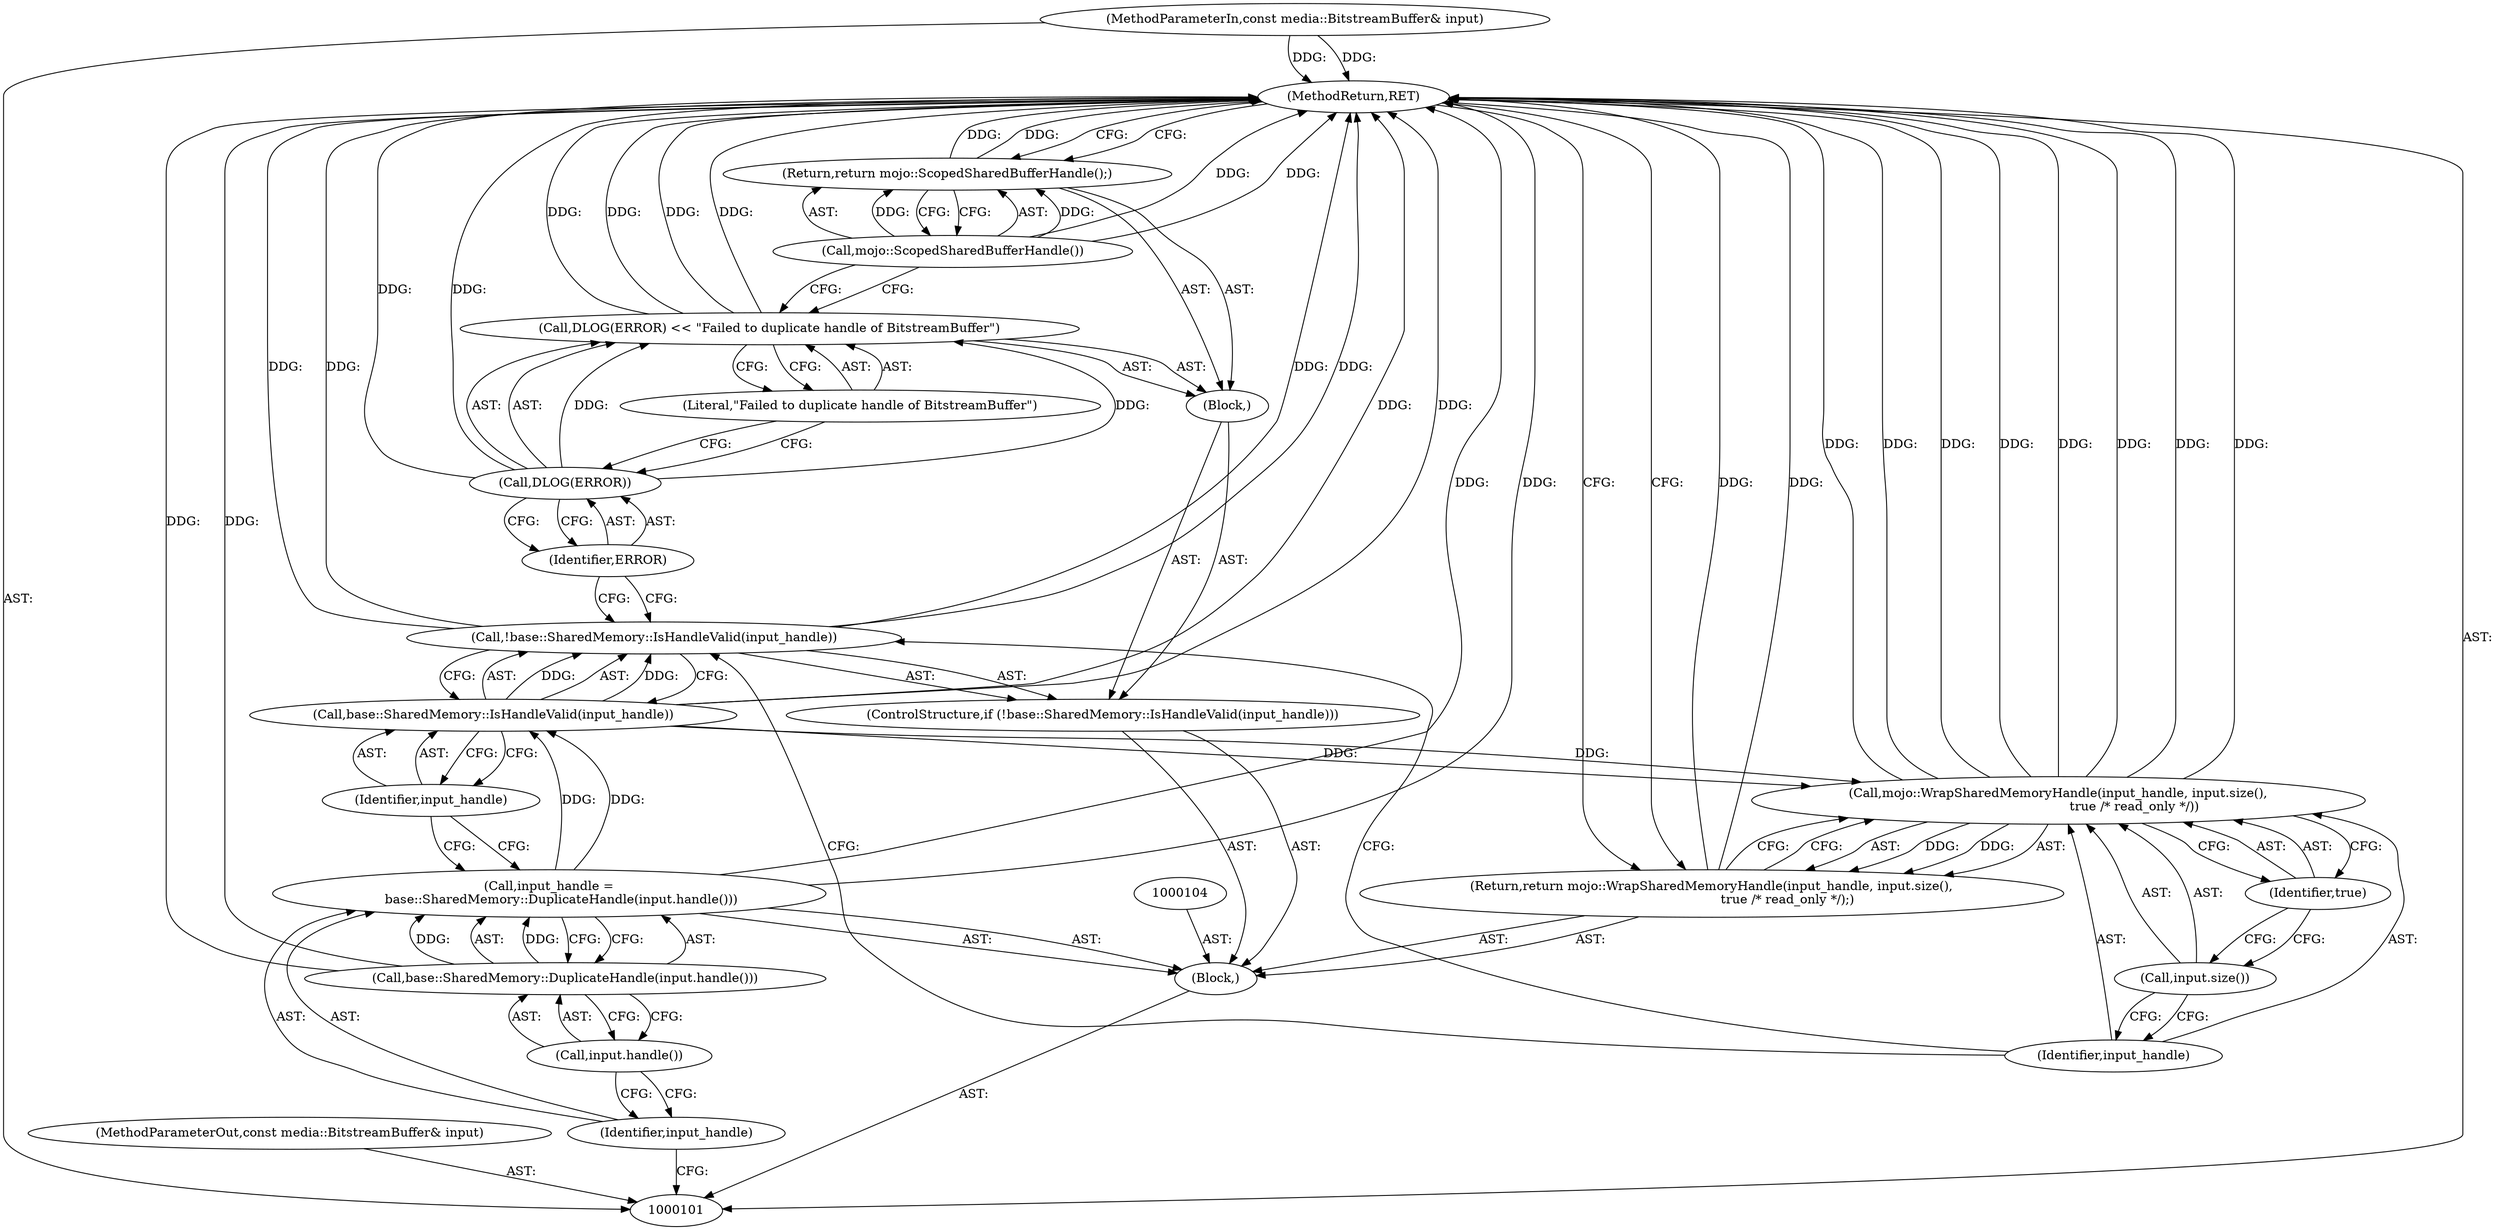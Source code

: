 digraph "1_Chrome_673ce95d481ea9368c4d4d43ac756ba1d6d9e608_24" {
"1000102" [label="(MethodParameterIn,const media::BitstreamBuffer& input)"];
"1000174" [label="(MethodParameterOut,const media::BitstreamBuffer& input)"];
"1000125" [label="(MethodReturn,RET)"];
"1000103" [label="(Block,)"];
"1000105" [label="(Call,input_handle =\n      base::SharedMemory::DuplicateHandle(input.handle()))"];
"1000106" [label="(Identifier,input_handle)"];
"1000108" [label="(Call,input.handle())"];
"1000107" [label="(Call,base::SharedMemory::DuplicateHandle(input.handle()))"];
"1000109" [label="(ControlStructure,if (!base::SharedMemory::IsHandleValid(input_handle)))"];
"1000112" [label="(Identifier,input_handle)"];
"1000113" [label="(Block,)"];
"1000110" [label="(Call,!base::SharedMemory::IsHandleValid(input_handle))"];
"1000111" [label="(Call,base::SharedMemory::IsHandleValid(input_handle))"];
"1000116" [label="(Identifier,ERROR)"];
"1000117" [label="(Literal,\"Failed to duplicate handle of BitstreamBuffer\")"];
"1000114" [label="(Call,DLOG(ERROR) << \"Failed to duplicate handle of BitstreamBuffer\")"];
"1000115" [label="(Call,DLOG(ERROR))"];
"1000119" [label="(Call,mojo::ScopedSharedBufferHandle())"];
"1000118" [label="(Return,return mojo::ScopedSharedBufferHandle();)"];
"1000120" [label="(Return,return mojo::WrapSharedMemoryHandle(input_handle, input.size(),\n                                      true /* read_only */);)"];
"1000122" [label="(Identifier,input_handle)"];
"1000123" [label="(Call,input.size())"];
"1000121" [label="(Call,mojo::WrapSharedMemoryHandle(input_handle, input.size(),\n                                      true /* read_only */))"];
"1000124" [label="(Identifier,true)"];
"1000102" -> "1000101"  [label="AST: "];
"1000102" -> "1000125"  [label="DDG: "];
"1000174" -> "1000101"  [label="AST: "];
"1000125" -> "1000101"  [label="AST: "];
"1000125" -> "1000118"  [label="CFG: "];
"1000125" -> "1000120"  [label="CFG: "];
"1000118" -> "1000125"  [label="DDG: "];
"1000120" -> "1000125"  [label="DDG: "];
"1000107" -> "1000125"  [label="DDG: "];
"1000105" -> "1000125"  [label="DDG: "];
"1000114" -> "1000125"  [label="DDG: "];
"1000114" -> "1000125"  [label="DDG: "];
"1000121" -> "1000125"  [label="DDG: "];
"1000121" -> "1000125"  [label="DDG: "];
"1000121" -> "1000125"  [label="DDG: "];
"1000121" -> "1000125"  [label="DDG: "];
"1000110" -> "1000125"  [label="DDG: "];
"1000110" -> "1000125"  [label="DDG: "];
"1000119" -> "1000125"  [label="DDG: "];
"1000102" -> "1000125"  [label="DDG: "];
"1000111" -> "1000125"  [label="DDG: "];
"1000115" -> "1000125"  [label="DDG: "];
"1000103" -> "1000101"  [label="AST: "];
"1000104" -> "1000103"  [label="AST: "];
"1000105" -> "1000103"  [label="AST: "];
"1000109" -> "1000103"  [label="AST: "];
"1000120" -> "1000103"  [label="AST: "];
"1000105" -> "1000103"  [label="AST: "];
"1000105" -> "1000107"  [label="CFG: "];
"1000106" -> "1000105"  [label="AST: "];
"1000107" -> "1000105"  [label="AST: "];
"1000112" -> "1000105"  [label="CFG: "];
"1000105" -> "1000125"  [label="DDG: "];
"1000107" -> "1000105"  [label="DDG: "];
"1000105" -> "1000111"  [label="DDG: "];
"1000106" -> "1000105"  [label="AST: "];
"1000106" -> "1000101"  [label="CFG: "];
"1000108" -> "1000106"  [label="CFG: "];
"1000108" -> "1000107"  [label="AST: "];
"1000108" -> "1000106"  [label="CFG: "];
"1000107" -> "1000108"  [label="CFG: "];
"1000107" -> "1000105"  [label="AST: "];
"1000107" -> "1000108"  [label="CFG: "];
"1000108" -> "1000107"  [label="AST: "];
"1000105" -> "1000107"  [label="CFG: "];
"1000107" -> "1000125"  [label="DDG: "];
"1000107" -> "1000105"  [label="DDG: "];
"1000109" -> "1000103"  [label="AST: "];
"1000110" -> "1000109"  [label="AST: "];
"1000113" -> "1000109"  [label="AST: "];
"1000112" -> "1000111"  [label="AST: "];
"1000112" -> "1000105"  [label="CFG: "];
"1000111" -> "1000112"  [label="CFG: "];
"1000113" -> "1000109"  [label="AST: "];
"1000114" -> "1000113"  [label="AST: "];
"1000118" -> "1000113"  [label="AST: "];
"1000110" -> "1000109"  [label="AST: "];
"1000110" -> "1000111"  [label="CFG: "];
"1000111" -> "1000110"  [label="AST: "];
"1000116" -> "1000110"  [label="CFG: "];
"1000122" -> "1000110"  [label="CFG: "];
"1000110" -> "1000125"  [label="DDG: "];
"1000110" -> "1000125"  [label="DDG: "];
"1000111" -> "1000110"  [label="DDG: "];
"1000111" -> "1000110"  [label="AST: "];
"1000111" -> "1000112"  [label="CFG: "];
"1000112" -> "1000111"  [label="AST: "];
"1000110" -> "1000111"  [label="CFG: "];
"1000111" -> "1000125"  [label="DDG: "];
"1000111" -> "1000110"  [label="DDG: "];
"1000105" -> "1000111"  [label="DDG: "];
"1000111" -> "1000121"  [label="DDG: "];
"1000116" -> "1000115"  [label="AST: "];
"1000116" -> "1000110"  [label="CFG: "];
"1000115" -> "1000116"  [label="CFG: "];
"1000117" -> "1000114"  [label="AST: "];
"1000117" -> "1000115"  [label="CFG: "];
"1000114" -> "1000117"  [label="CFG: "];
"1000114" -> "1000113"  [label="AST: "];
"1000114" -> "1000117"  [label="CFG: "];
"1000115" -> "1000114"  [label="AST: "];
"1000117" -> "1000114"  [label="AST: "];
"1000119" -> "1000114"  [label="CFG: "];
"1000114" -> "1000125"  [label="DDG: "];
"1000114" -> "1000125"  [label="DDG: "];
"1000115" -> "1000114"  [label="DDG: "];
"1000115" -> "1000114"  [label="AST: "];
"1000115" -> "1000116"  [label="CFG: "];
"1000116" -> "1000115"  [label="AST: "];
"1000117" -> "1000115"  [label="CFG: "];
"1000115" -> "1000125"  [label="DDG: "];
"1000115" -> "1000114"  [label="DDG: "];
"1000119" -> "1000118"  [label="AST: "];
"1000119" -> "1000114"  [label="CFG: "];
"1000118" -> "1000119"  [label="CFG: "];
"1000119" -> "1000125"  [label="DDG: "];
"1000119" -> "1000118"  [label="DDG: "];
"1000118" -> "1000113"  [label="AST: "];
"1000118" -> "1000119"  [label="CFG: "];
"1000119" -> "1000118"  [label="AST: "];
"1000125" -> "1000118"  [label="CFG: "];
"1000118" -> "1000125"  [label="DDG: "];
"1000119" -> "1000118"  [label="DDG: "];
"1000120" -> "1000103"  [label="AST: "];
"1000120" -> "1000121"  [label="CFG: "];
"1000121" -> "1000120"  [label="AST: "];
"1000125" -> "1000120"  [label="CFG: "];
"1000120" -> "1000125"  [label="DDG: "];
"1000121" -> "1000120"  [label="DDG: "];
"1000122" -> "1000121"  [label="AST: "];
"1000122" -> "1000110"  [label="CFG: "];
"1000123" -> "1000122"  [label="CFG: "];
"1000123" -> "1000121"  [label="AST: "];
"1000123" -> "1000122"  [label="CFG: "];
"1000124" -> "1000123"  [label="CFG: "];
"1000121" -> "1000120"  [label="AST: "];
"1000121" -> "1000124"  [label="CFG: "];
"1000122" -> "1000121"  [label="AST: "];
"1000123" -> "1000121"  [label="AST: "];
"1000124" -> "1000121"  [label="AST: "];
"1000120" -> "1000121"  [label="CFG: "];
"1000121" -> "1000125"  [label="DDG: "];
"1000121" -> "1000125"  [label="DDG: "];
"1000121" -> "1000125"  [label="DDG: "];
"1000121" -> "1000125"  [label="DDG: "];
"1000121" -> "1000120"  [label="DDG: "];
"1000111" -> "1000121"  [label="DDG: "];
"1000124" -> "1000121"  [label="AST: "];
"1000124" -> "1000123"  [label="CFG: "];
"1000121" -> "1000124"  [label="CFG: "];
}

